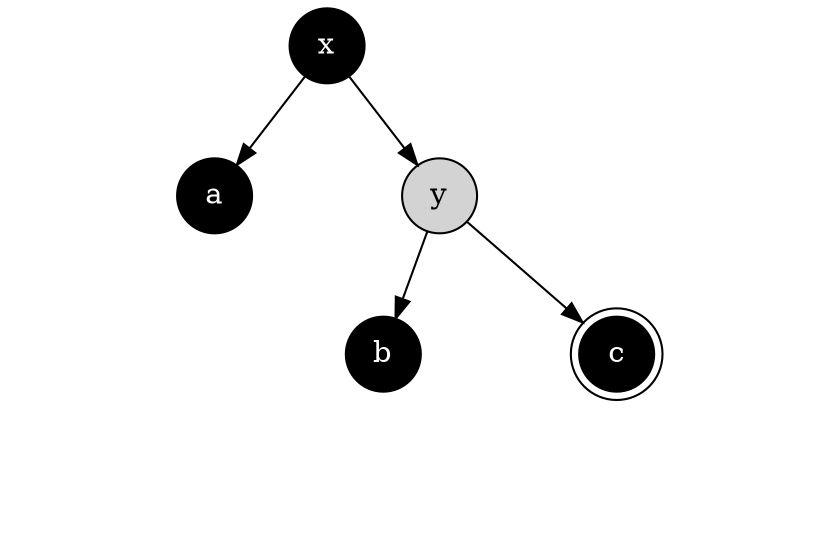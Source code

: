 digraph G{
	node[shape=circle]
	ax[label="x", style=filled, fillcolor=black, fontcolor=white];
	aa[label="a", style=filled, fillcolor=black, fontcolor=white];
	nilaal[label="", style=invis];
	nilaar[label="", style=invis];
	nilaam[label="", style=invis];
	aa->nilaal[style=invis];
	aa->nilaam[style=invis];
	aa->nilaar[style=invis];
	{rank=same nilaal->nilaam->nilaar[style=invis]}
	ay[label="y", style=filled, fillcolor=lightgray, fontcolor=black];
	ab[label="b", style=filled, fillcolor=black, fontcolor=white];
	nilabl[label="", style=invis];
	nilabr[label="", style=invis];
	nilabm[label="", style=invis];
	ab->nilabl[style=invis];
	ab->nilabm[style=invis];
	ab->nilabr[style=invis];
	{rank=same nilabl->nilabm->nilabr[style=invis]}
	ac[label="c", style=filled, fillcolor=black, fontcolor=white, peripheries=2];
	nilacl[label="", style=invis];
	nilacr[label="", style=invis];
	nilacm[label="", style=invis];
	ac->nilacl[style=invis];
	ac->nilacm[style=invis];
	ac->nilacr[style=invis];
	{rank=same nilacl->nilacm->nilacr[style=invis]}
	nilaym[label="", style=invis];
	ay->ab
	ay->nilaym[style=invis];
	ay->ac
	{rank=same ab->nilaym->ac[style=invis]}
	nilaxm[label="", style=invis];
	ax->aa
	ax->nilaxm[style=invis];
	ax->ay
	{rank=same aa->nilaxm->ay[style=invis]}
}